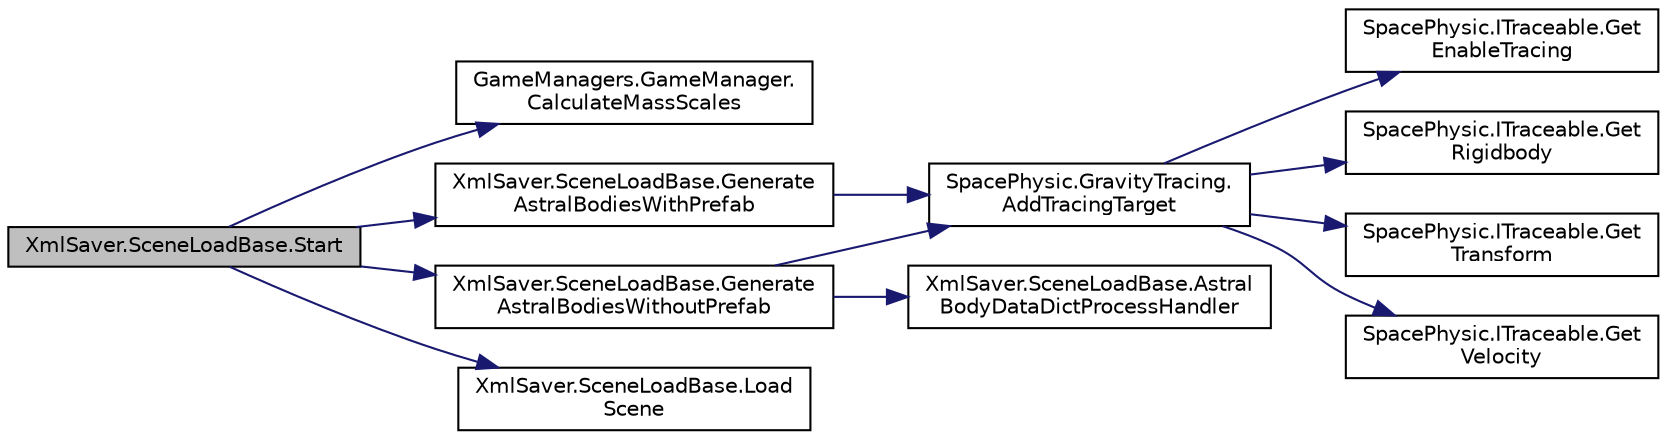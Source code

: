 digraph "XmlSaver.SceneLoadBase.Start"
{
 // INTERACTIVE_SVG=YES
 // LATEX_PDF_SIZE
  edge [fontname="Helvetica",fontsize="10",labelfontname="Helvetica",labelfontsize="10"];
  node [fontname="Helvetica",fontsize="10",shape=record];
  rankdir="LR";
  Node1 [label="XmlSaver.SceneLoadBase.Start",height=0.2,width=0.4,color="black", fillcolor="grey75", style="filled", fontcolor="black",tooltip=" "];
  Node1 -> Node2 [color="midnightblue",fontsize="10",style="solid",fontname="Helvetica"];
  Node2 [label="GameManagers.GameManager.\lCalculateMassScales",height=0.2,width=0.4,color="black", fillcolor="white", style="filled",URL="$class_game_managers_1_1_game_manager.html#ab809f66044771ece537c01978381610f",tooltip="计算质量缩放"];
  Node1 -> Node3 [color="midnightblue",fontsize="10",style="solid",fontname="Helvetica"];
  Node3 [label="XmlSaver.SceneLoadBase.Generate\lAstralBodiesWithoutPrefab",height=0.2,width=0.4,color="black", fillcolor="white", style="filled",URL="$class_xml_saver_1_1_scene_load_base.html#a0048dec421f94641813fb6ed80eca811",tooltip=" "];
  Node3 -> Node4 [color="midnightblue",fontsize="10",style="solid",fontname="Helvetica"];
  Node4 [label="SpacePhysic.GravityTracing.\lAddTracingTarget",height=0.2,width=0.4,color="black", fillcolor="white", style="filled",URL="$class_space_physic_1_1_gravity_tracing.html#a3d63db3c84aef11ca64e85e99d32cbd3",tooltip="增加追踪实体"];
  Node4 -> Node5 [color="midnightblue",fontsize="10",style="solid",fontname="Helvetica"];
  Node5 [label="SpacePhysic.ITraceable.Get\lEnableTracing",height=0.2,width=0.4,color="black", fillcolor="white", style="filled",URL="$interface_space_physic_1_1_i_traceable.html#ac1691c3526225e0c42f1cfc696605730",tooltip=" "];
  Node4 -> Node6 [color="midnightblue",fontsize="10",style="solid",fontname="Helvetica"];
  Node6 [label="SpacePhysic.ITraceable.Get\lRigidbody",height=0.2,width=0.4,color="black", fillcolor="white", style="filled",URL="$interface_space_physic_1_1_i_traceable.html#aa78b28ab82f702a832d0004bd13eb227",tooltip=" "];
  Node4 -> Node7 [color="midnightblue",fontsize="10",style="solid",fontname="Helvetica"];
  Node7 [label="SpacePhysic.ITraceable.Get\lTransform",height=0.2,width=0.4,color="black", fillcolor="white", style="filled",URL="$interface_space_physic_1_1_i_traceable.html#a53c8890effec964fa2245908e79016c4",tooltip=" "];
  Node4 -> Node8 [color="midnightblue",fontsize="10",style="solid",fontname="Helvetica"];
  Node8 [label="SpacePhysic.ITraceable.Get\lVelocity",height=0.2,width=0.4,color="black", fillcolor="white", style="filled",URL="$interface_space_physic_1_1_i_traceable.html#a8c908476fbe6acf4aaf2e7594537dddb",tooltip=" "];
  Node3 -> Node9 [color="midnightblue",fontsize="10",style="solid",fontname="Helvetica"];
  Node9 [label="XmlSaver.SceneLoadBase.Astral\lBodyDataDictProcessHandler",height=0.2,width=0.4,color="black", fillcolor="white", style="filled",URL="$class_xml_saver_1_1_scene_load_base.html#af64d887f786cc6524c2f6a90eb2fa859",tooltip="星体数据处理委托"];
  Node1 -> Node10 [color="midnightblue",fontsize="10",style="solid",fontname="Helvetica"];
  Node10 [label="XmlSaver.SceneLoadBase.Generate\lAstralBodiesWithPrefab",height=0.2,width=0.4,color="black", fillcolor="white", style="filled",URL="$class_xml_saver_1_1_scene_load_base.html#a0a4b9b672c83faa8953a3ea9e89886de",tooltip=" "];
  Node10 -> Node4 [color="midnightblue",fontsize="10",style="solid",fontname="Helvetica"];
  Node1 -> Node11 [color="midnightblue",fontsize="10",style="solid",fontname="Helvetica"];
  Node11 [label="XmlSaver.SceneLoadBase.Load\lScene",height=0.2,width=0.4,color="black", fillcolor="white", style="filled",URL="$class_xml_saver_1_1_scene_load_base.html#add21a8421c2f0287aca508f1fa61d120",tooltip=" "];
}
